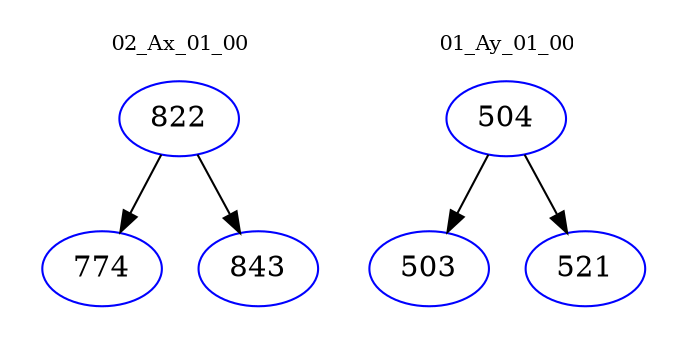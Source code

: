 digraph{
subgraph cluster_0 {
color = white
label = "02_Ax_01_00";
fontsize=10;
T0_822 [label="822", color="blue"]
T0_822 -> T0_774 [color="black"]
T0_774 [label="774", color="blue"]
T0_822 -> T0_843 [color="black"]
T0_843 [label="843", color="blue"]
}
subgraph cluster_1 {
color = white
label = "01_Ay_01_00";
fontsize=10;
T1_504 [label="504", color="blue"]
T1_504 -> T1_503 [color="black"]
T1_503 [label="503", color="blue"]
T1_504 -> T1_521 [color="black"]
T1_521 [label="521", color="blue"]
}
}
